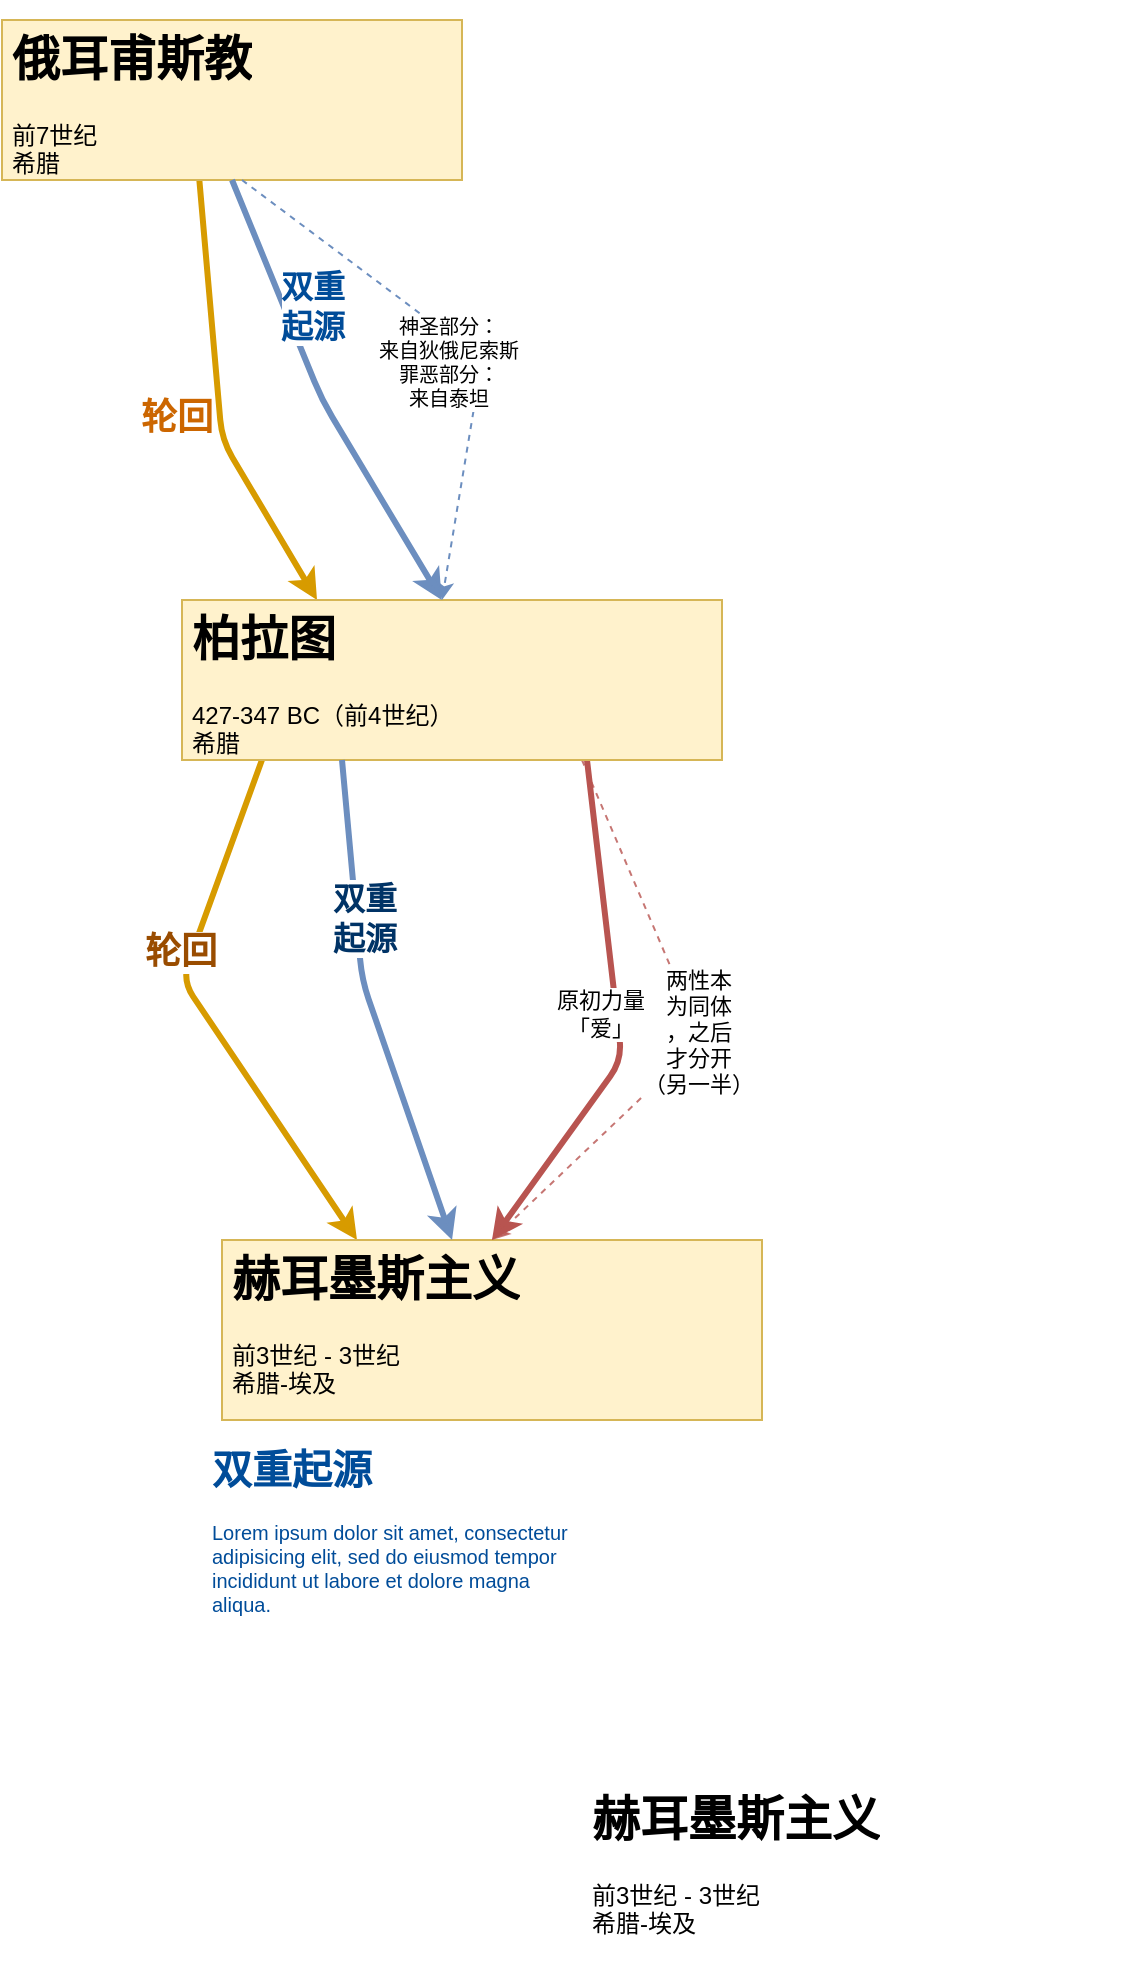 <mxfile version="13.6.2" type="github">
  <diagram id="PGQh33GmGEEabXiE0Ceb" name="Page-1">
    <mxGraphModel dx="517" dy="4755" grid="1" gridSize="10" guides="1" tooltips="1" connect="1" arrows="1" fold="1" page="1" pageScale="1" pageWidth="2339" pageHeight="3300" math="0" shadow="0">
      <root>
        <mxCell id="0" />
        <mxCell id="1" parent="0" />
        <mxCell id="EsB_VxGgM87q5KJYcQod-5" value="&lt;font style=&quot;font-size: 18px&quot;&gt;轮回&lt;/font&gt;" style="endArrow=classic;html=1;entryX=0.25;entryY=0;entryDx=0;entryDy=0;fillColor=#ffe6cc;strokeColor=#d79b00;strokeWidth=3;exitX=0.429;exitY=1;exitDx=0;exitDy=0;exitPerimeter=0;fontSize=18;fontColor=#CC6600;fontStyle=1" parent="1" source="N6O5T9l40N1phpzyZDKu-2" target="N6O5T9l40N1phpzyZDKu-3" edge="1">
          <mxGeometry x="0.055" y="-22" width="50" height="50" relative="1" as="geometry">
            <mxPoint x="190" y="120" as="sourcePoint" />
            <mxPoint x="167.5" y="290" as="targetPoint" />
            <Array as="points">
              <mxPoint x="330" y="210" />
            </Array>
            <mxPoint as="offset" />
          </mxGeometry>
        </mxCell>
        <mxCell id="EsB_VxGgM87q5KJYcQod-7" value="轮回" style="endArrow=classic;html=1;entryX=0.25;entryY=0;entryDx=0;entryDy=0;fillColor=#ffe6cc;strokeColor=#d79b00;strokeWidth=3;fontSize=18;exitX=0.148;exitY=1;exitDx=0;exitDy=0;fontColor=#994C00;fontStyle=1;exitPerimeter=0;" parent="1" source="N6O5T9l40N1phpzyZDKu-3" target="EsB_VxGgM87q5KJYcQod-18" edge="1">
          <mxGeometry x="-0.252" y="-5" width="50" height="50" relative="1" as="geometry">
            <mxPoint x="430" y="470" as="sourcePoint" />
            <mxPoint x="165" y="520" as="targetPoint" />
            <Array as="points">
              <mxPoint x="310" y="480" />
            </Array>
            <mxPoint x="-1" y="1" as="offset" />
          </mxGeometry>
        </mxCell>
        <mxCell id="EsB_VxGgM87q5KJYcQod-18" value="&lt;h1&gt;赫耳墨斯主义&lt;/h1&gt;&lt;div&gt;前3世纪 - 3世纪&lt;/div&gt;&lt;div&gt;希腊-埃及&lt;br&gt;&lt;/div&gt;" style="text;html=1;strokeColor=#d6b656;fillColor=#fff2cc;spacing=5;spacingTop=-20;whiteSpace=wrap;overflow=hidden;rounded=0;glass=0;" parent="1" vertex="1">
          <mxGeometry x="330" y="610" width="270" height="90" as="geometry" />
        </mxCell>
        <mxCell id="EsB_VxGgM87q5KJYcQod-21" value="两性本&lt;br&gt;为同体&lt;br&gt;，之后&lt;br&gt;才分开&lt;br&gt;（另一半）" style="endArrow=classic;html=1;dashed=1;fillColor=#f8cecc;strokeColor=#b85450;jumpSize=14;opacity=80;entryX=0.5;entryY=0;entryDx=0;entryDy=0;" parent="1" edge="1" target="EsB_VxGgM87q5KJYcQod-18">
          <mxGeometry width="50" height="50" relative="1" as="geometry">
            <mxPoint x="510" y="370" as="sourcePoint" />
            <mxPoint x="460" y="610" as="targetPoint" />
            <Array as="points">
              <mxPoint x="570" y="510" />
            </Array>
          </mxGeometry>
        </mxCell>
        <mxCell id="EsB_VxGgM87q5KJYcQod-22" value="原初力量&lt;br&gt;「爱」" style="endArrow=classic;html=1;fillColor=#f8cecc;strokeColor=#b85450;entryX=0.5;entryY=0;entryDx=0;entryDy=0;exitX=0.75;exitY=1;exitDx=0;exitDy=0;strokeWidth=3;" parent="1" target="EsB_VxGgM87q5KJYcQod-18" edge="1" source="N6O5T9l40N1phpzyZDKu-3">
          <mxGeometry x="-0.034" y="-8" width="50" height="50" relative="1" as="geometry">
            <mxPoint x="330" y="390" as="sourcePoint" />
            <mxPoint x="310" y="660" as="targetPoint" />
            <Array as="points">
              <mxPoint x="530" y="520" />
            </Array>
            <mxPoint as="offset" />
          </mxGeometry>
        </mxCell>
        <mxCell id="N6O5T9l40N1phpzyZDKu-2" value="&lt;h1&gt;俄耳甫斯教&lt;/h1&gt;&lt;div&gt;前7世纪&lt;/div&gt;&lt;div&gt;希腊&lt;/div&gt;" style="text;html=1;strokeColor=#d6b656;fillColor=#fff2cc;spacing=5;spacingTop=-20;whiteSpace=wrap;overflow=hidden;rounded=0;glass=0;" vertex="1" parent="1">
          <mxGeometry x="220" width="230" height="80" as="geometry" />
        </mxCell>
        <mxCell id="N6O5T9l40N1phpzyZDKu-3" value="&lt;h1&gt;柏拉图&lt;/h1&gt;&lt;div&gt;427-347 BC（前4世纪）&lt;/div&gt;&lt;div&gt;希腊&lt;br&gt;&lt;/div&gt;" style="text;html=1;strokeColor=#d6b656;fillColor=#fff2cc;spacing=5;spacingTop=-20;whiteSpace=wrap;overflow=hidden;rounded=0;glass=0;" vertex="1" parent="1">
          <mxGeometry x="310" y="290" width="270" height="80" as="geometry" />
        </mxCell>
        <mxCell id="N6O5T9l40N1phpzyZDKu-7" value="双重&lt;br&gt;起源" style="endArrow=classic;html=1;fontSize=16;exitX=0.5;exitY=1;exitDx=0;exitDy=0;entryX=0.481;entryY=0;entryDx=0;entryDy=0;entryPerimeter=0;fillColor=#dae8fc;strokeColor=#6c8ebf;strokeWidth=3;fontColor=#004C99;fontStyle=1" edge="1" parent="1" source="N6O5T9l40N1phpzyZDKu-2" target="N6O5T9l40N1phpzyZDKu-3">
          <mxGeometry x="-0.371" y="13" width="50" height="50" relative="1" as="geometry">
            <mxPoint x="490" y="520" as="sourcePoint" />
            <mxPoint x="540" y="470" as="targetPoint" />
            <Array as="points">
              <mxPoint x="380" y="190" />
            </Array>
            <mxPoint y="-1" as="offset" />
          </mxGeometry>
        </mxCell>
        <mxCell id="N6O5T9l40N1phpzyZDKu-8" value="双重&lt;br&gt;起源" style="endArrow=classic;html=1;fontSize=16;entryX=0.426;entryY=0;entryDx=0;entryDy=0;entryPerimeter=0;fillColor=#dae8fc;strokeColor=#6c8ebf;strokeWidth=3;fontColor=#003366;fontStyle=1" edge="1" parent="1" target="EsB_VxGgM87q5KJYcQod-18">
          <mxGeometry x="-0.354" y="4" width="50" height="50" relative="1" as="geometry">
            <mxPoint x="390" y="370" as="sourcePoint" />
            <mxPoint x="474.87" y="650" as="targetPoint" />
            <Array as="points">
              <mxPoint x="400" y="480" />
            </Array>
            <mxPoint as="offset" />
          </mxGeometry>
        </mxCell>
        <mxCell id="N6O5T9l40N1phpzyZDKu-11" value="神圣部分：&lt;br&gt;来自狄俄尼索斯&lt;br&gt;罪恶部分：&lt;br&gt;来自泰坦" style="endArrow=classic;html=1;fontSize=10;fillColor=#dae8fc;strokeColor=#6c8ebf;strokeWidth=1;dashed=1;" edge="1" parent="1">
          <mxGeometry x="0.005" y="-11" width="50" height="50" relative="1" as="geometry">
            <mxPoint x="340" y="80" as="sourcePoint" />
            <mxPoint x="440" y="290" as="targetPoint" />
            <Array as="points">
              <mxPoint x="460" y="170" />
            </Array>
            <mxPoint as="offset" />
          </mxGeometry>
        </mxCell>
        <mxCell id="N6O5T9l40N1phpzyZDKu-14" value="&lt;h1&gt;双重起源&lt;/h1&gt;&lt;p&gt;Lorem ipsum dolor sit amet, consectetur adipisicing elit, sed do eiusmod tempor incididunt ut labore et dolore magna aliqua.&lt;/p&gt;" style="text;html=1;strokeColor=none;fillColor=none;spacing=5;spacingTop=-20;whiteSpace=wrap;overflow=hidden;rounded=0;fontSize=10;fontColor=#004C99;" vertex="1" parent="1">
          <mxGeometry x="320" y="710" width="190" height="120" as="geometry" />
        </mxCell>
        <mxCell id="N6O5T9l40N1phpzyZDKu-15" value="&lt;h1&gt;赫耳墨斯主义&lt;/h1&gt;&lt;div&gt;前3世纪 - 3世纪&lt;/div&gt;&lt;div&gt;希腊-埃及&lt;br&gt;&lt;/div&gt;" style="text;html=1;spacing=5;spacingTop=-20;whiteSpace=wrap;overflow=hidden;rounded=0;glass=0;" vertex="1" parent="1">
          <mxGeometry x="510" y="880" width="270" height="90" as="geometry" />
        </mxCell>
      </root>
    </mxGraphModel>
  </diagram>
</mxfile>
